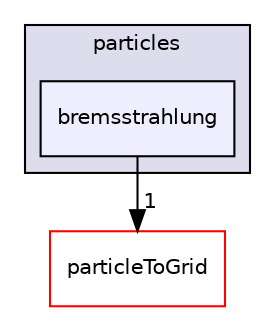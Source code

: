 digraph "/tmp/tmp.I3T9wAlo9k/picongpu/include/picongpu/particles/bremsstrahlung" {
  compound=true
  node [ fontsize="10", fontname="Helvetica"];
  edge [ labelfontsize="10", labelfontname="Helvetica"];
  subgraph clusterdir_a475bf9030c01e37ca980af240402fd6 {
    graph [ bgcolor="#ddddee", pencolor="black", label="particles" fontname="Helvetica", fontsize="10", URL="dir_a475bf9030c01e37ca980af240402fd6.html"]
  dir_92022d5b756bf5dfa19b1a875ffe2d18 [shape=box, label="bremsstrahlung", style="filled", fillcolor="#eeeeff", pencolor="black", URL="dir_92022d5b756bf5dfa19b1a875ffe2d18.html"];
  }
  dir_5cfede4be71155a80ba519f9359717a3 [shape=box label="particleToGrid" fillcolor="white" style="filled" color="red" URL="dir_5cfede4be71155a80ba519f9359717a3.html"];
  dir_92022d5b756bf5dfa19b1a875ffe2d18->dir_5cfede4be71155a80ba519f9359717a3 [headlabel="1", labeldistance=1.5 headhref="dir_000039_000066.html"];
}
